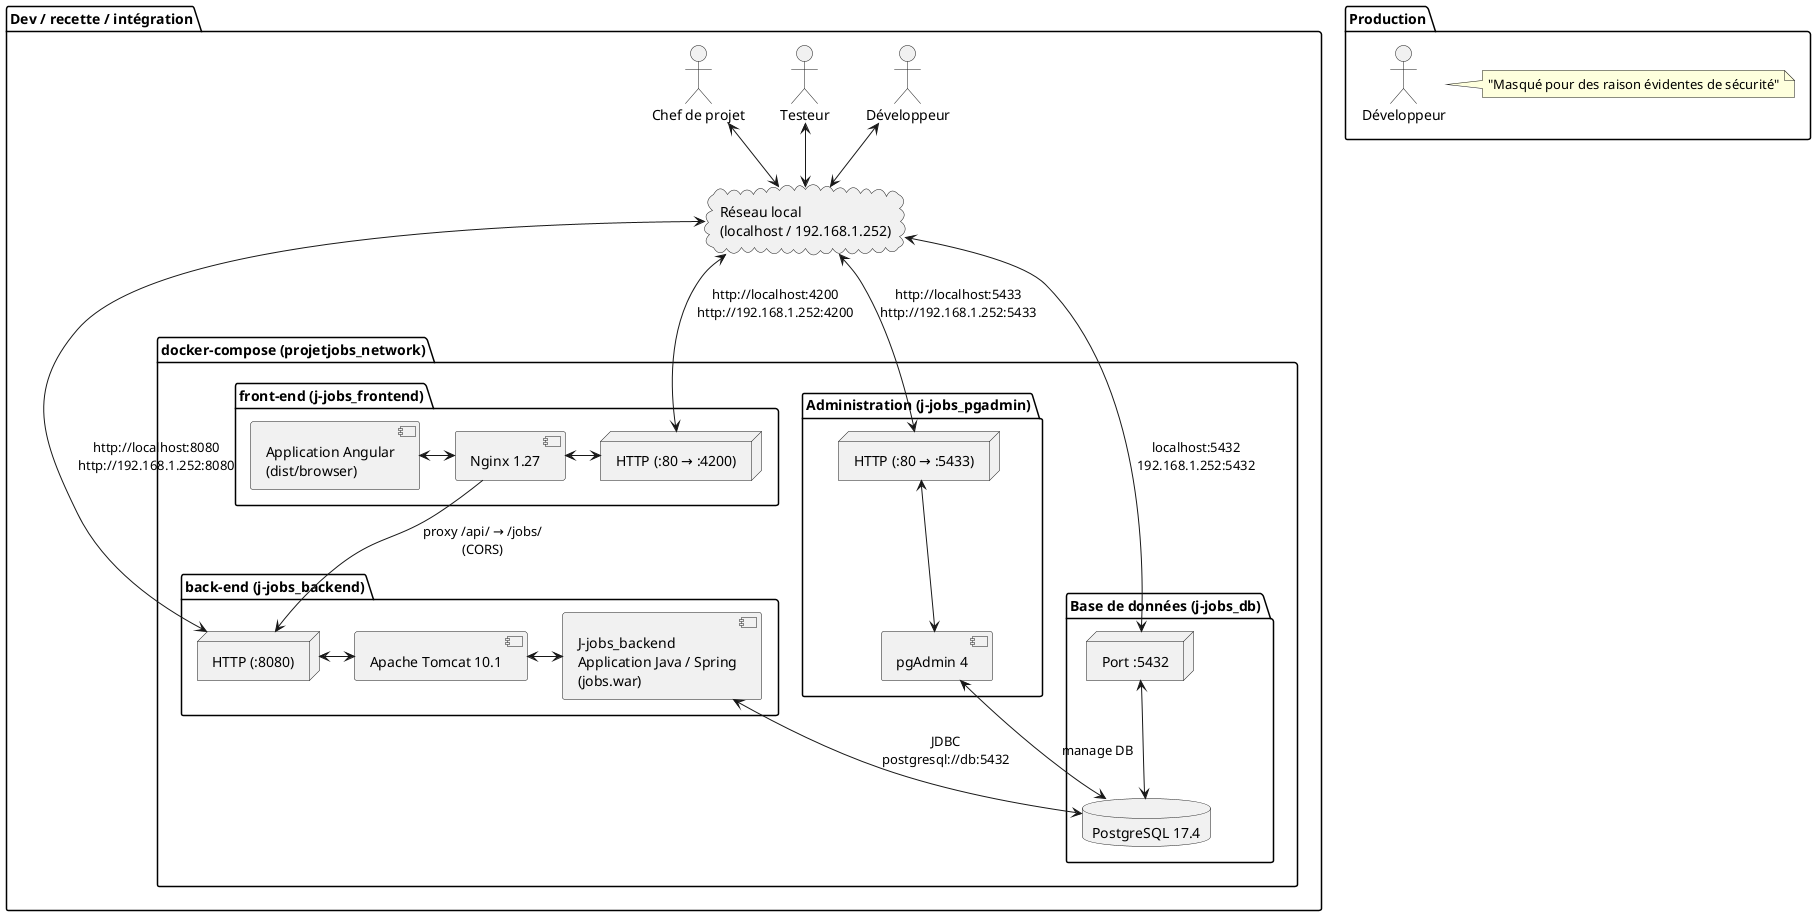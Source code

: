 @startuml
allowmixing
package "Dev / recette / intégration" {
    actor "Développeur" as dev_dev
    actor "Testeur" as test_dev
    actor "Chef de projet" as cp_dev

    package "docker-compose (projetjobs_network)" {
        package "front-end (j-jobs_frontend)" {
            component [Nginx 1.27] as nginx_dev
            component [Application Angular\n(dist/browser)] as aa_dev
            node [HTTP (:80 → :4200)] as h2_dev
            h2_dev <-left-> nginx_dev
            nginx_dev <-left-> aa_dev
        }
        package "back-end (j-jobs_backend)" {
            component [Apache Tomcat 10.1] as at_dev
            component [J-jobs_backend\nApplication Java / Spring\n(jobs.war)] as jobs_dev
            node [HTTP (:8080)] as h1_dev
            h1_dev <-right-> at_dev
            at_dev <-right-> jobs_dev
        }
        package "Base de données (j-jobs_db)" {
            database "PostgreSQL 17.4" as db_dev
            node [Port :5432] as db_port_dev
            db_port_dev <-down-> db_dev
        }
        package "Administration (j-jobs_pgadmin)" {
            component [pgAdmin 4] as pgadmin_dev
            node [HTTP (:80 → :5433)] as pgadmin_port_dev
            pgadmin_port_dev <-down-> pgadmin_dev
        }
    }

    jobs_dev <-down-> db_dev : "JDBC\npostgresql://db:5432"
    nginx_dev -down-> h1_dev : "proxy /api/ → /jobs/\n(CORS)"
    pgadmin_dev <-down-> db_dev : "manage DB"

    cloud "Réseau local\n(localhost / 192.168.1.252)" as rl_dev
    rl_dev <-down-> h2_dev : "http://localhost:4200\nhttp://192.168.1.252:4200"
    rl_dev <-down-> h1_dev : "http://localhost:8080\nhttp://192.168.1.252:8080"
    rl_dev <-down-> pgadmin_port_dev : "http://localhost:5433\nhttp://192.168.1.252:5433"
    rl_dev <-down-> db_port_dev : "localhost:5432\n192.168.1.252:5432"
    
    dev_dev <-down-> rl_dev
    test_dev <-down-> rl_dev
    cp_dev <-down-> rl_dev
}

package "Production" {
    actor "Développeur" as dev_prod
    note right of dev_prod
        "Masqué pour des raison évidentes de sécurité"
    end note
}
@enduml
